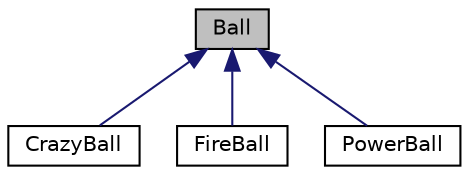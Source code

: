 digraph "Ball"
{
 // LATEX_PDF_SIZE
  edge [fontname="Helvetica",fontsize="10",labelfontname="Helvetica",labelfontsize="10"];
  node [fontname="Helvetica",fontsize="10",shape=record];
  Node1 [label="Ball",height=0.2,width=0.4,color="black", fillcolor="grey75", style="filled", fontcolor="black",tooltip="The base class for all the balls in the game."];
  Node1 -> Node2 [dir="back",color="midnightblue",fontsize="10",style="solid",fontname="Helvetica"];
  Node2 [label="CrazyBall",height=0.2,width=0.4,color="black", fillcolor="white", style="filled",URL="$class_crazy_ball.html",tooltip="Ball bounces in a weird way."];
  Node1 -> Node3 [dir="back",color="midnightblue",fontsize="10",style="solid",fontname="Helvetica"];
  Node3 [label="FireBall",height=0.2,width=0.4,color="black", fillcolor="white", style="filled",URL="$class_fire_ball.html",tooltip="ball will have a very high damage"];
  Node1 -> Node4 [dir="back",color="midnightblue",fontsize="10",style="solid",fontname="Helvetica"];
  Node4 [label="PowerBall",height=0.2,width=0.4,color="black", fillcolor="white", style="filled",URL="$class_power_ball.html",tooltip=" "];
}
